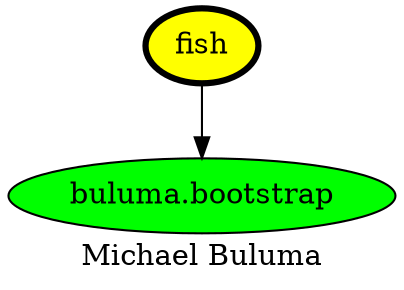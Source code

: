 digraph PhiloDilemma {
  label = "Michael Buluma" ;
  overlap=false
  {
    "fish" [fillcolor=yellow style=filled penwidth=3]
    "buluma.bootstrap" [fillcolor=green style=filled]
  }
  "fish" -> "buluma.bootstrap"
}
